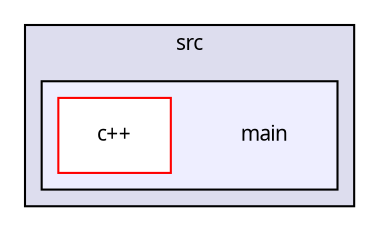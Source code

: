 digraph G {
  bgcolor=transparent;
  compound=true
  node [ fontsize=10, fontname="FreeSans.ttf"];
  edge [ labelfontsize=9, labelfontname="FreeSans.ttf"];
  subgraph clusterdir_c5b68618356005c30fa59cb103cda033 {
    graph [ bgcolor="#ddddee", pencolor="black", label="src" fontname="FreeSans.ttf", fontsize=10, URL="dir_c5b68618356005c30fa59cb103cda033.html"]
  subgraph clusterdir_9adbf48c8a098d84d5c632ceed847fdd {
    graph [ bgcolor="#eeeeff", pencolor="black", label="" URL="dir_9adbf48c8a098d84d5c632ceed847fdd.html"];
    dir_9adbf48c8a098d84d5c632ceed847fdd [shape=plaintext label="main"];
    dir_76ba4b3c33c5d54d366d0eb91e3fec5a [shape=box label="c++" color="red" fillcolor="white" style="filled" URL="dir_76ba4b3c33c5d54d366d0eb91e3fec5a.html"];
  }
  }
}
